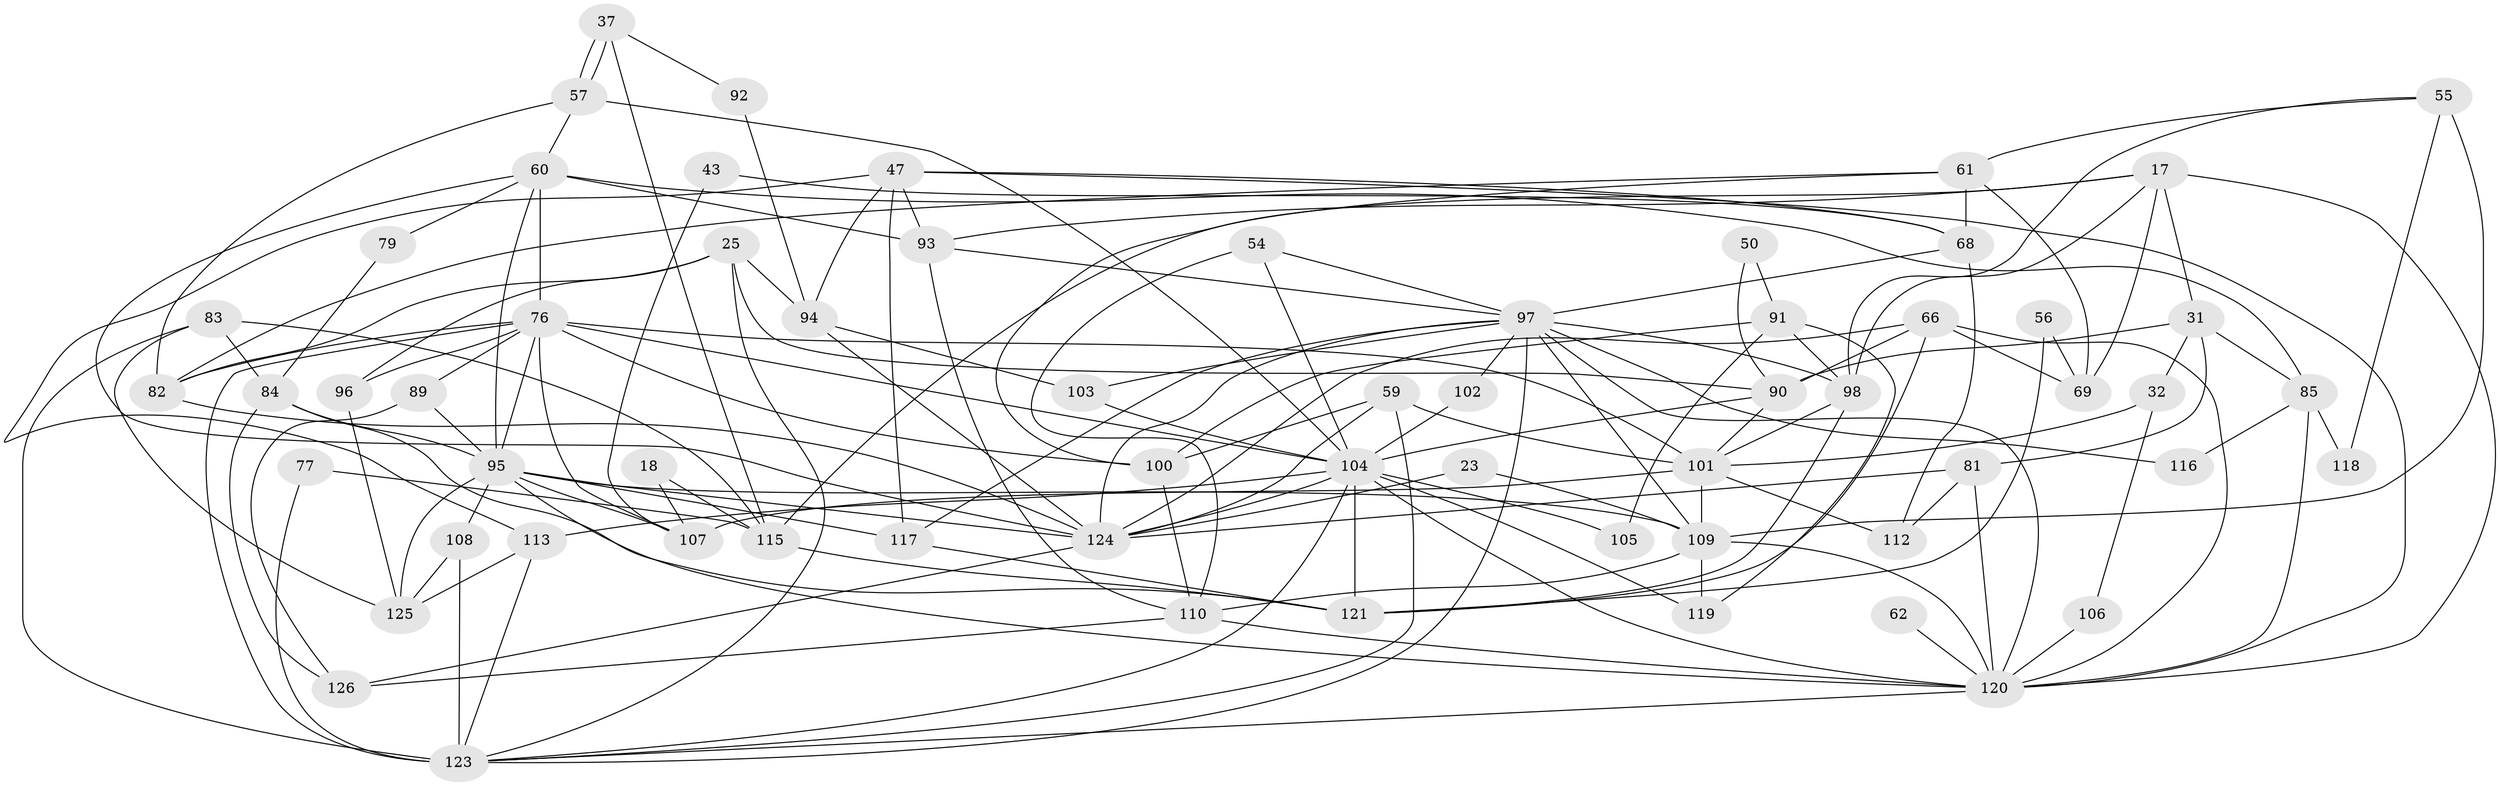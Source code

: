 // original degree distribution, {5: 0.19047619047619047, 3: 0.23809523809523808, 4: 0.23015873015873015, 6: 0.09523809523809523, 2: 0.18253968253968253, 8: 0.031746031746031744, 7: 0.031746031746031744}
// Generated by graph-tools (version 1.1) at 2025/49/03/09/25 04:49:28]
// undirected, 63 vertices, 154 edges
graph export_dot {
graph [start="1"]
  node [color=gray90,style=filled];
  17;
  18;
  23;
  25;
  31 [super="+29"];
  32;
  37;
  43;
  47 [super="+46"];
  50;
  54;
  55;
  56;
  57;
  59 [super="+38"];
  60 [super="+36"];
  61;
  62;
  66;
  68;
  69;
  76 [super="+22+49"];
  77;
  79;
  81 [super="+14"];
  82 [super="+28"];
  83;
  84 [super="+12"];
  85 [super="+71"];
  89;
  90;
  91 [super="+64"];
  92;
  93 [super="+1"];
  94 [super="+42"];
  95 [super="+33+87+88"];
  96 [super="+30"];
  97 [super="+19+21+44"];
  98 [super="+5"];
  100 [super="+13"];
  101 [super="+9+40"];
  102 [super="+72"];
  103;
  104 [super="+34+45+99+70+51"];
  105;
  106;
  107;
  108;
  109 [super="+26+27"];
  110 [super="+73+48"];
  112;
  113;
  115;
  116;
  117;
  118;
  119;
  120 [super="+67+114"];
  121 [super="+10+63"];
  123 [super="+2+75+111"];
  124 [super="+78+58+122"];
  125;
  126;
  17 -- 69;
  17 -- 31 [weight=2];
  17 -- 115;
  17 -- 98;
  17 -- 93;
  17 -- 120 [weight=2];
  18 -- 115;
  18 -- 107;
  23 -- 124;
  23 -- 109;
  25 -- 90;
  25 -- 82;
  25 -- 94;
  25 -- 96;
  25 -- 123;
  31 -- 81 [weight=2];
  31 -- 32;
  31 -- 90;
  31 -- 85;
  32 -- 106;
  32 -- 101;
  37 -- 57;
  37 -- 57;
  37 -- 115;
  37 -- 92;
  43 -- 107;
  43 -- 68;
  47 -- 68;
  47 -- 120;
  47 -- 113;
  47 -- 117;
  47 -- 93;
  47 -- 94;
  50 -- 90;
  50 -- 91;
  54 -- 110;
  54 -- 97;
  54 -- 104;
  55 -- 98;
  55 -- 61;
  55 -- 118;
  55 -- 109 [weight=2];
  56 -- 69;
  56 -- 121;
  57 -- 104;
  57 -- 82;
  57 -- 60;
  59 -- 124;
  59 -- 123;
  59 -- 100;
  59 -- 101;
  60 -- 76 [weight=2];
  60 -- 85 [weight=2];
  60 -- 79;
  60 -- 93;
  60 -- 95;
  60 -- 124;
  61 -- 68;
  61 -- 69;
  61 -- 100;
  61 -- 82;
  62 -- 120 [weight=2];
  66 -- 120 [weight=2];
  66 -- 69;
  66 -- 90;
  66 -- 121;
  66 -- 124;
  68 -- 112;
  68 -- 97;
  76 -- 96;
  76 -- 107;
  76 -- 123 [weight=4];
  76 -- 82;
  76 -- 100;
  76 -- 101;
  76 -- 104;
  76 -- 89;
  76 -- 95;
  77 -- 115;
  77 -- 123;
  79 -- 84;
  81 -- 124 [weight=2];
  81 -- 112;
  81 -- 120;
  82 -- 124;
  83 -- 115;
  83 -- 84;
  83 -- 125;
  83 -- 123;
  84 -- 126;
  84 -- 121;
  84 -- 95;
  85 -- 120 [weight=2];
  85 -- 118;
  85 -- 116;
  89 -- 126;
  89 -- 95;
  90 -- 101 [weight=2];
  90 -- 104;
  91 -- 98 [weight=2];
  91 -- 100;
  91 -- 119;
  91 -- 105;
  92 -- 94;
  93 -- 110;
  93 -- 97;
  94 -- 124;
  94 -- 103;
  95 -- 107;
  95 -- 117;
  95 -- 120 [weight=3];
  95 -- 125;
  95 -- 109;
  95 -- 108;
  95 -- 124;
  96 -- 125;
  97 -- 117;
  97 -- 102 [weight=2];
  97 -- 103;
  97 -- 120 [weight=2];
  97 -- 116;
  97 -- 123;
  97 -- 109 [weight=3];
  97 -- 98;
  97 -- 124 [weight=2];
  98 -- 101;
  98 -- 121 [weight=2];
  100 -- 110;
  101 -- 109 [weight=2];
  101 -- 112;
  101 -- 107;
  102 -- 104;
  103 -- 104;
  104 -- 113;
  104 -- 105;
  104 -- 121 [weight=5];
  104 -- 124;
  104 -- 119;
  104 -- 123;
  104 -- 120 [weight=3];
  106 -- 120 [weight=2];
  108 -- 125;
  108 -- 123;
  109 -- 120;
  109 -- 119 [weight=2];
  109 -- 110;
  110 -- 126;
  110 -- 120;
  113 -- 125;
  113 -- 123;
  115 -- 121 [weight=2];
  117 -- 121;
  120 -- 123;
  124 -- 126;
}
